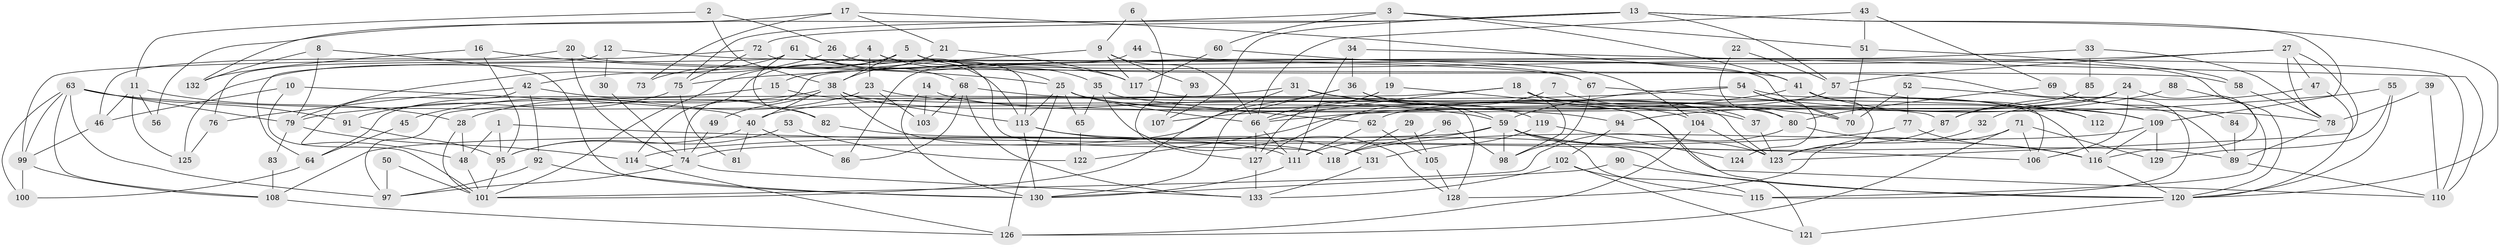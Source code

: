 // coarse degree distribution, {7: 0.175, 8: 0.125, 10: 0.05, 5: 0.175, 6: 0.175, 3: 0.05, 11: 0.05, 9: 0.05, 12: 0.05, 14: 0.025, 2: 0.025, 4: 0.025, 16: 0.025}
// Generated by graph-tools (version 1.1) at 2025/37/03/04/25 23:37:13]
// undirected, 133 vertices, 266 edges
graph export_dot {
  node [color=gray90,style=filled];
  1;
  2;
  3;
  4;
  5;
  6;
  7;
  8;
  9;
  10;
  11;
  12;
  13;
  14;
  15;
  16;
  17;
  18;
  19;
  20;
  21;
  22;
  23;
  24;
  25;
  26;
  27;
  28;
  29;
  30;
  31;
  32;
  33;
  34;
  35;
  36;
  37;
  38;
  39;
  40;
  41;
  42;
  43;
  44;
  45;
  46;
  47;
  48;
  49;
  50;
  51;
  52;
  53;
  54;
  55;
  56;
  57;
  58;
  59;
  60;
  61;
  62;
  63;
  64;
  65;
  66;
  67;
  68;
  69;
  70;
  71;
  72;
  73;
  74;
  75;
  76;
  77;
  78;
  79;
  80;
  81;
  82;
  83;
  84;
  85;
  86;
  87;
  88;
  89;
  90;
  91;
  92;
  93;
  94;
  95;
  96;
  97;
  98;
  99;
  100;
  101;
  102;
  103;
  104;
  105;
  106;
  107;
  108;
  109;
  110;
  111;
  112;
  113;
  114;
  115;
  116;
  117;
  118;
  119;
  120;
  121;
  122;
  123;
  124;
  125;
  126;
  127;
  128;
  129;
  130;
  131;
  132;
  133;
  1 -- 106;
  1 -- 95;
  1 -- 48;
  2 -- 26;
  2 -- 38;
  2 -- 11;
  3 -- 41;
  3 -- 60;
  3 -- 19;
  3 -- 51;
  3 -- 56;
  4 -- 115;
  4 -- 25;
  4 -- 23;
  4 -- 125;
  5 -- 38;
  5 -- 101;
  5 -- 35;
  5 -- 70;
  5 -- 73;
  5 -- 114;
  5 -- 116;
  6 -- 9;
  6 -- 127;
  7 -- 127;
  7 -- 37;
  8 -- 79;
  8 -- 130;
  8 -- 132;
  9 -- 66;
  9 -- 15;
  9 -- 93;
  9 -- 117;
  10 -- 46;
  10 -- 40;
  10 -- 101;
  11 -- 46;
  11 -- 28;
  11 -- 56;
  11 -- 125;
  12 -- 67;
  12 -- 76;
  12 -- 30;
  13 -- 109;
  13 -- 72;
  13 -- 57;
  13 -- 75;
  13 -- 107;
  13 -- 120;
  14 -- 103;
  14 -- 104;
  14 -- 130;
  15 -- 59;
  15 -- 64;
  16 -- 95;
  16 -- 25;
  16 -- 132;
  17 -- 21;
  17 -- 132;
  17 -- 41;
  17 -- 73;
  18 -- 66;
  18 -- 116;
  18 -- 97;
  18 -- 98;
  18 -- 112;
  19 -- 66;
  19 -- 121;
  19 -- 127;
  20 -- 58;
  20 -- 74;
  20 -- 46;
  21 -- 38;
  21 -- 117;
  22 -- 80;
  22 -- 57;
  23 -- 28;
  23 -- 78;
  23 -- 103;
  24 -- 106;
  24 -- 115;
  24 -- 32;
  24 -- 62;
  25 -- 66;
  25 -- 80;
  25 -- 37;
  25 -- 65;
  25 -- 113;
  25 -- 126;
  26 -- 42;
  26 -- 113;
  26 -- 118;
  27 -- 75;
  27 -- 123;
  27 -- 47;
  27 -- 57;
  27 -- 78;
  28 -- 101;
  28 -- 48;
  29 -- 118;
  29 -- 105;
  30 -- 74;
  31 -- 59;
  31 -- 101;
  31 -- 40;
  31 -- 70;
  32 -- 123;
  33 -- 74;
  33 -- 78;
  33 -- 85;
  34 -- 36;
  34 -- 110;
  34 -- 111;
  35 -- 62;
  35 -- 65;
  35 -- 128;
  36 -- 130;
  36 -- 74;
  36 -- 119;
  36 -- 123;
  37 -- 123;
  38 -- 113;
  38 -- 118;
  38 -- 40;
  38 -- 45;
  38 -- 49;
  38 -- 110;
  39 -- 110;
  39 -- 78;
  40 -- 81;
  40 -- 86;
  40 -- 95;
  41 -- 123;
  41 -- 107;
  41 -- 109;
  42 -- 82;
  42 -- 48;
  42 -- 76;
  42 -- 92;
  43 -- 66;
  43 -- 51;
  43 -- 69;
  44 -- 86;
  44 -- 67;
  45 -- 64;
  46 -- 99;
  47 -- 120;
  47 -- 87;
  48 -- 101;
  49 -- 74;
  50 -- 101;
  50 -- 97;
  51 -- 70;
  51 -- 58;
  52 -- 89;
  52 -- 70;
  52 -- 77;
  53 -- 95;
  53 -- 122;
  54 -- 70;
  54 -- 79;
  54 -- 59;
  54 -- 106;
  54 -- 124;
  55 -- 129;
  55 -- 120;
  55 -- 66;
  57 -- 112;
  57 -- 122;
  58 -- 78;
  59 -- 108;
  59 -- 89;
  59 -- 98;
  59 -- 111;
  59 -- 115;
  59 -- 123;
  60 -- 104;
  60 -- 117;
  61 -- 79;
  61 -- 113;
  61 -- 64;
  61 -- 68;
  61 -- 82;
  61 -- 117;
  62 -- 111;
  62 -- 105;
  63 -- 97;
  63 -- 99;
  63 -- 79;
  63 -- 91;
  63 -- 94;
  63 -- 100;
  63 -- 108;
  64 -- 100;
  65 -- 122;
  66 -- 111;
  66 -- 127;
  67 -- 98;
  67 -- 87;
  68 -- 109;
  68 -- 86;
  68 -- 103;
  68 -- 133;
  69 -- 80;
  69 -- 84;
  71 -- 126;
  71 -- 128;
  71 -- 106;
  71 -- 129;
  72 -- 75;
  72 -- 110;
  72 -- 99;
  74 -- 133;
  74 -- 97;
  75 -- 91;
  75 -- 81;
  76 -- 125;
  77 -- 116;
  77 -- 114;
  78 -- 89;
  79 -- 114;
  79 -- 83;
  80 -- 101;
  80 -- 116;
  82 -- 111;
  83 -- 108;
  84 -- 89;
  85 -- 87;
  87 -- 123;
  88 -- 94;
  88 -- 120;
  89 -- 110;
  90 -- 120;
  90 -- 130;
  91 -- 95;
  92 -- 130;
  92 -- 97;
  93 -- 107;
  94 -- 102;
  95 -- 101;
  96 -- 98;
  96 -- 118;
  99 -- 108;
  99 -- 100;
  102 -- 133;
  102 -- 121;
  102 -- 115;
  104 -- 123;
  104 -- 126;
  105 -- 128;
  108 -- 126;
  109 -- 116;
  109 -- 118;
  109 -- 129;
  111 -- 130;
  113 -- 130;
  113 -- 120;
  113 -- 131;
  114 -- 126;
  116 -- 120;
  117 -- 128;
  119 -- 131;
  119 -- 124;
  120 -- 121;
  127 -- 133;
  131 -- 133;
}

